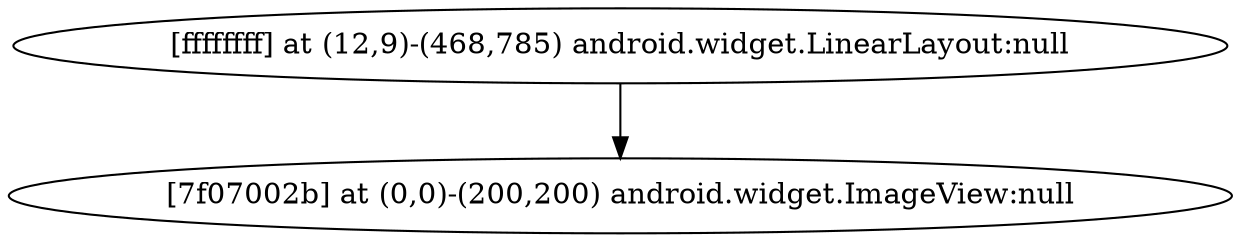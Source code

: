 strict digraph G {
  1 [ label="[ffffffff] at (12,9)-(468,785) android.widget.LinearLayout:null" ];
  2 [ label="[7f07002b] at (0,0)-(200,200) android.widget.ImageView:null" ];
  1 -> 2;
}
